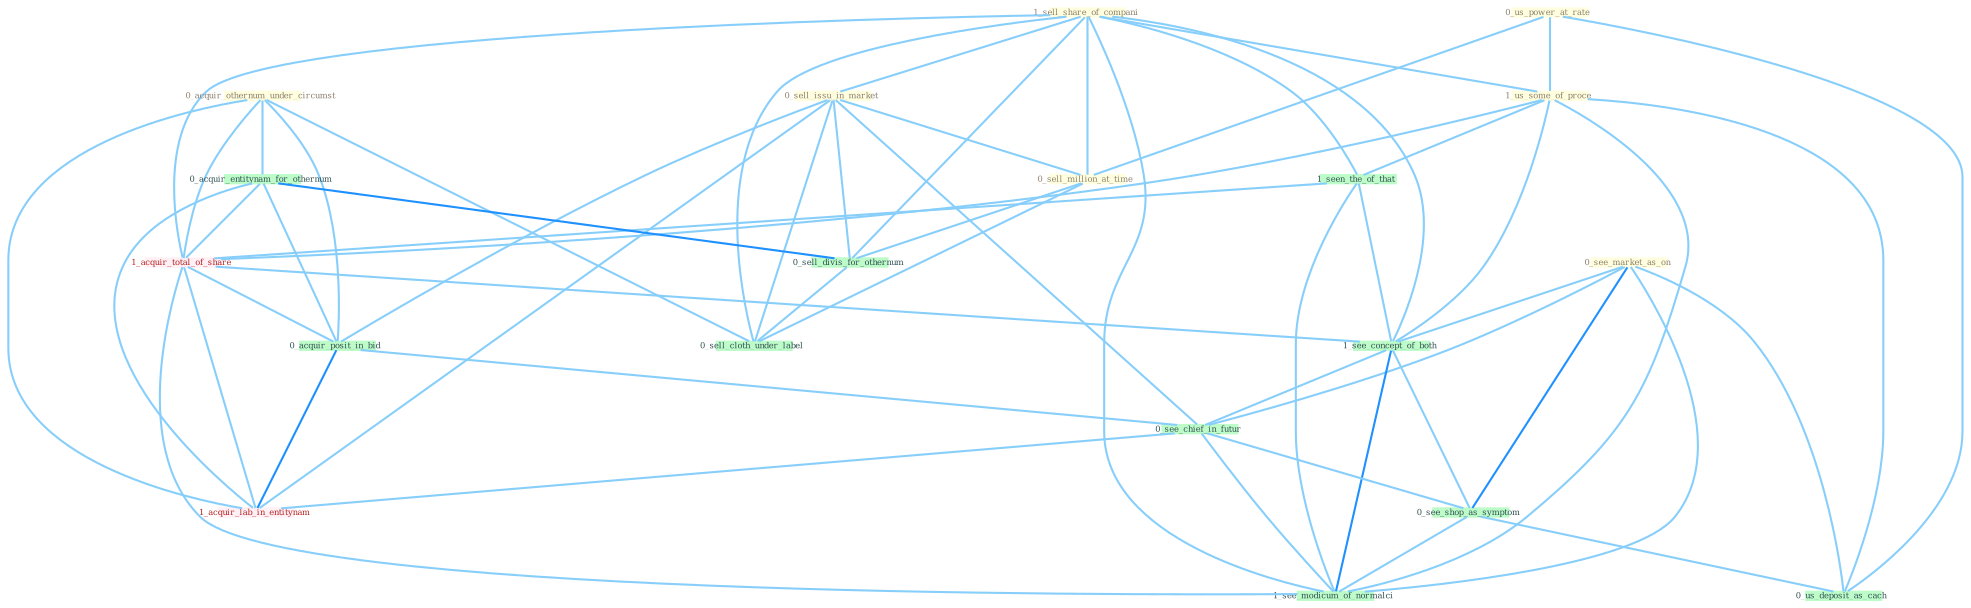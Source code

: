 Graph G{ 
    node
    [shape=polygon,style=filled,width=.5,height=.06,color="#BDFCC9",fixedsize=true,fontsize=4,
    fontcolor="#2f4f4f"];
    {node
    [color="#ffffe0", fontcolor="#8b7d6b"] "0_us_power_at_rate " "1_sell_share_of_compani " "0_see_market_as_on " "1_us_some_of_proce " "0_sell_issu_in_market " "0_sell_million_at_time " "0_acquir_othernum_under_circumst "}
{node [color="#fff0f5", fontcolor="#b22222"] "1_acquir_total_of_share " "1_acquir_lab_in_entitynam "}
edge [color="#B0E2FF"];

	"0_us_power_at_rate " -- "1_us_some_of_proce " [w="1", color="#87cefa" ];
	"0_us_power_at_rate " -- "0_sell_million_at_time " [w="1", color="#87cefa" ];
	"0_us_power_at_rate " -- "0_us_deposit_as_cach " [w="1", color="#87cefa" ];
	"1_sell_share_of_compani " -- "1_us_some_of_proce " [w="1", color="#87cefa" ];
	"1_sell_share_of_compani " -- "0_sell_issu_in_market " [w="1", color="#87cefa" ];
	"1_sell_share_of_compani " -- "0_sell_million_at_time " [w="1", color="#87cefa" ];
	"1_sell_share_of_compani " -- "1_seen_the_of_that " [w="1", color="#87cefa" ];
	"1_sell_share_of_compani " -- "0_sell_divis_for_othernum " [w="1", color="#87cefa" ];
	"1_sell_share_of_compani " -- "1_acquir_total_of_share " [w="1", color="#87cefa" ];
	"1_sell_share_of_compani " -- "0_sell_cloth_under_label " [w="1", color="#87cefa" ];
	"1_sell_share_of_compani " -- "1_see_concept_of_both " [w="1", color="#87cefa" ];
	"1_sell_share_of_compani " -- "1_see_modicum_of_normalci " [w="1", color="#87cefa" ];
	"0_see_market_as_on " -- "1_see_concept_of_both " [w="1", color="#87cefa" ];
	"0_see_market_as_on " -- "0_see_chief_in_futur " [w="1", color="#87cefa" ];
	"0_see_market_as_on " -- "0_see_shop_as_symptom " [w="2", color="#1e90ff" , len=0.8];
	"0_see_market_as_on " -- "0_us_deposit_as_cach " [w="1", color="#87cefa" ];
	"0_see_market_as_on " -- "1_see_modicum_of_normalci " [w="1", color="#87cefa" ];
	"1_us_some_of_proce " -- "1_seen_the_of_that " [w="1", color="#87cefa" ];
	"1_us_some_of_proce " -- "1_acquir_total_of_share " [w="1", color="#87cefa" ];
	"1_us_some_of_proce " -- "1_see_concept_of_both " [w="1", color="#87cefa" ];
	"1_us_some_of_proce " -- "0_us_deposit_as_cach " [w="1", color="#87cefa" ];
	"1_us_some_of_proce " -- "1_see_modicum_of_normalci " [w="1", color="#87cefa" ];
	"0_sell_issu_in_market " -- "0_sell_million_at_time " [w="1", color="#87cefa" ];
	"0_sell_issu_in_market " -- "0_sell_divis_for_othernum " [w="1", color="#87cefa" ];
	"0_sell_issu_in_market " -- "0_sell_cloth_under_label " [w="1", color="#87cefa" ];
	"0_sell_issu_in_market " -- "0_acquir_posit_in_bid " [w="1", color="#87cefa" ];
	"0_sell_issu_in_market " -- "0_see_chief_in_futur " [w="1", color="#87cefa" ];
	"0_sell_issu_in_market " -- "1_acquir_lab_in_entitynam " [w="1", color="#87cefa" ];
	"0_sell_million_at_time " -- "0_sell_divis_for_othernum " [w="1", color="#87cefa" ];
	"0_sell_million_at_time " -- "0_sell_cloth_under_label " [w="1", color="#87cefa" ];
	"0_acquir_othernum_under_circumst " -- "0_acquir_entitynam_for_othernum " [w="1", color="#87cefa" ];
	"0_acquir_othernum_under_circumst " -- "1_acquir_total_of_share " [w="1", color="#87cefa" ];
	"0_acquir_othernum_under_circumst " -- "0_sell_cloth_under_label " [w="1", color="#87cefa" ];
	"0_acquir_othernum_under_circumst " -- "0_acquir_posit_in_bid " [w="1", color="#87cefa" ];
	"0_acquir_othernum_under_circumst " -- "1_acquir_lab_in_entitynam " [w="1", color="#87cefa" ];
	"0_acquir_entitynam_for_othernum " -- "0_sell_divis_for_othernum " [w="2", color="#1e90ff" , len=0.8];
	"0_acquir_entitynam_for_othernum " -- "1_acquir_total_of_share " [w="1", color="#87cefa" ];
	"0_acquir_entitynam_for_othernum " -- "0_acquir_posit_in_bid " [w="1", color="#87cefa" ];
	"0_acquir_entitynam_for_othernum " -- "1_acquir_lab_in_entitynam " [w="1", color="#87cefa" ];
	"1_seen_the_of_that " -- "1_acquir_total_of_share " [w="1", color="#87cefa" ];
	"1_seen_the_of_that " -- "1_see_concept_of_both " [w="1", color="#87cefa" ];
	"1_seen_the_of_that " -- "1_see_modicum_of_normalci " [w="1", color="#87cefa" ];
	"0_sell_divis_for_othernum " -- "0_sell_cloth_under_label " [w="1", color="#87cefa" ];
	"1_acquir_total_of_share " -- "0_acquir_posit_in_bid " [w="1", color="#87cefa" ];
	"1_acquir_total_of_share " -- "1_see_concept_of_both " [w="1", color="#87cefa" ];
	"1_acquir_total_of_share " -- "1_acquir_lab_in_entitynam " [w="1", color="#87cefa" ];
	"1_acquir_total_of_share " -- "1_see_modicum_of_normalci " [w="1", color="#87cefa" ];
	"0_acquir_posit_in_bid " -- "0_see_chief_in_futur " [w="1", color="#87cefa" ];
	"0_acquir_posit_in_bid " -- "1_acquir_lab_in_entitynam " [w="2", color="#1e90ff" , len=0.8];
	"1_see_concept_of_both " -- "0_see_chief_in_futur " [w="1", color="#87cefa" ];
	"1_see_concept_of_both " -- "0_see_shop_as_symptom " [w="1", color="#87cefa" ];
	"1_see_concept_of_both " -- "1_see_modicum_of_normalci " [w="2", color="#1e90ff" , len=0.8];
	"0_see_chief_in_futur " -- "0_see_shop_as_symptom " [w="1", color="#87cefa" ];
	"0_see_chief_in_futur " -- "1_acquir_lab_in_entitynam " [w="1", color="#87cefa" ];
	"0_see_chief_in_futur " -- "1_see_modicum_of_normalci " [w="1", color="#87cefa" ];
	"0_see_shop_as_symptom " -- "0_us_deposit_as_cach " [w="1", color="#87cefa" ];
	"0_see_shop_as_symptom " -- "1_see_modicum_of_normalci " [w="1", color="#87cefa" ];
}